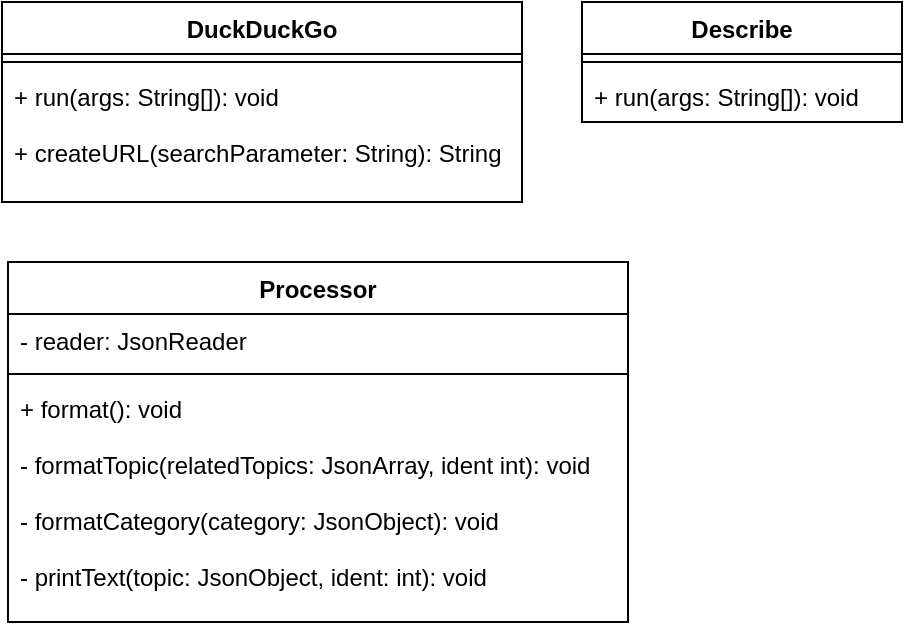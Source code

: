 <mxfile type="device" version="10.6.0"><diagram id="4agNVRHDwrdfUFkyqidG" name="Page-1"><mxGraphModel grid="1" dx="1490" dy="578" gridSize="10" guides="1" tooltips="1" connect="1" arrows="1" fold="1" page="1" pageScale="1" pageWidth="827" pageHeight="1169" math="0" shadow="0"><root><mxCell id="0"/><mxCell id="1" parent="0"/><mxCell id="xes_AGn9yHG5atfYpN3y-1" value="DuckDuckGo&#10;" parent="1" vertex="1" style="swimlane;fontStyle=1;align=center;verticalAlign=top;childLayout=stackLayout;horizontal=1;startSize=26;horizontalStack=0;resizeParent=1;resizeParentMax=0;resizeLast=0;collapsible=1;marginBottom=0;"><mxGeometry as="geometry" height="100" width="260" x="170" y="150"/></mxCell><mxCell id="xes_AGn9yHG5atfYpN3y-3" value="" parent="xes_AGn9yHG5atfYpN3y-1" vertex="1" style="line;strokeWidth=1;fillColor=none;align=left;verticalAlign=middle;spacingTop=-1;spacingLeft=3;spacingRight=3;rotatable=0;labelPosition=right;points=[];portConstraint=eastwest;"><mxGeometry as="geometry" height="8" width="260" y="26"/></mxCell><mxCell id="xes_AGn9yHG5atfYpN3y-4" value="+ run(args: String[]): void&#10;&#10;+ createURL(searchParameter: String): String&#10;" parent="xes_AGn9yHG5atfYpN3y-1" vertex="1" style="text;strokeColor=none;fillColor=none;align=left;verticalAlign=top;spacingLeft=4;spacingRight=4;overflow=hidden;rotatable=0;points=[[0,0.5],[1,0.5]];portConstraint=eastwest;"><mxGeometry as="geometry" height="66" width="260" y="34"/></mxCell><mxCell id="xes_AGn9yHG5atfYpN3y-5" value="Processor&#10;" parent="1" vertex="1" style="swimlane;fontStyle=1;align=center;verticalAlign=top;childLayout=stackLayout;horizontal=1;startSize=26;horizontalStack=0;resizeParent=1;resizeParentMax=0;resizeLast=0;collapsible=1;marginBottom=0;"><mxGeometry as="geometry" height="180" width="310" x="173" y="280"/></mxCell><mxCell id="xes_AGn9yHG5atfYpN3y-6" value="- reader: JsonReader" parent="xes_AGn9yHG5atfYpN3y-5" vertex="1" style="text;strokeColor=none;fillColor=none;align=left;verticalAlign=top;spacingLeft=4;spacingRight=4;overflow=hidden;rotatable=0;points=[[0,0.5],[1,0.5]];portConstraint=eastwest;"><mxGeometry as="geometry" height="26" width="310" y="26"/></mxCell><mxCell id="xes_AGn9yHG5atfYpN3y-7" value="" parent="xes_AGn9yHG5atfYpN3y-5" vertex="1" style="line;strokeWidth=1;fillColor=none;align=left;verticalAlign=middle;spacingTop=-1;spacingLeft=3;spacingRight=3;rotatable=0;labelPosition=right;points=[];portConstraint=eastwest;"><mxGeometry as="geometry" height="8" width="310" y="52"/></mxCell><mxCell id="xes_AGn9yHG5atfYpN3y-8" value="+ format(): void&#10;&#10;- formatTopic(relatedTopics: JsonArray, ident int): void&#10;&#10;- formatCategory(category: JsonObject): void&#10;&#10;- printText(topic: JsonObject, ident: int): void&#10;" parent="xes_AGn9yHG5atfYpN3y-5" vertex="1" style="text;strokeColor=none;fillColor=none;align=left;verticalAlign=top;spacingLeft=4;spacingRight=4;overflow=hidden;rotatable=0;points=[[0,0.5],[1,0.5]];portConstraint=eastwest;"><mxGeometry as="geometry" height="120" width="310" y="60"/></mxCell><mxCell id="xes_AGn9yHG5atfYpN3y-9" value="Describe" parent="1" vertex="1" style="swimlane;fontStyle=1;align=center;verticalAlign=top;childLayout=stackLayout;horizontal=1;startSize=26;horizontalStack=0;resizeParent=1;resizeParentMax=0;resizeLast=0;collapsible=1;marginBottom=0;"><mxGeometry as="geometry" height="60" width="160" x="460" y="150"/></mxCell><mxCell id="xes_AGn9yHG5atfYpN3y-11" value="" parent="xes_AGn9yHG5atfYpN3y-9" vertex="1" style="line;strokeWidth=1;fillColor=none;align=left;verticalAlign=middle;spacingTop=-1;spacingLeft=3;spacingRight=3;rotatable=0;labelPosition=right;points=[];portConstraint=eastwest;"><mxGeometry as="geometry" height="8" width="160" y="26"/></mxCell><mxCell id="xes_AGn9yHG5atfYpN3y-12" value="+ run(args: String[]): void" parent="xes_AGn9yHG5atfYpN3y-9" vertex="1" style="text;strokeColor=none;fillColor=none;align=left;verticalAlign=top;spacingLeft=4;spacingRight=4;overflow=hidden;rotatable=0;points=[[0,0.5],[1,0.5]];portConstraint=eastwest;"><mxGeometry as="geometry" height="26" width="160" y="34"/></mxCell></root></mxGraphModel></diagram></mxfile>